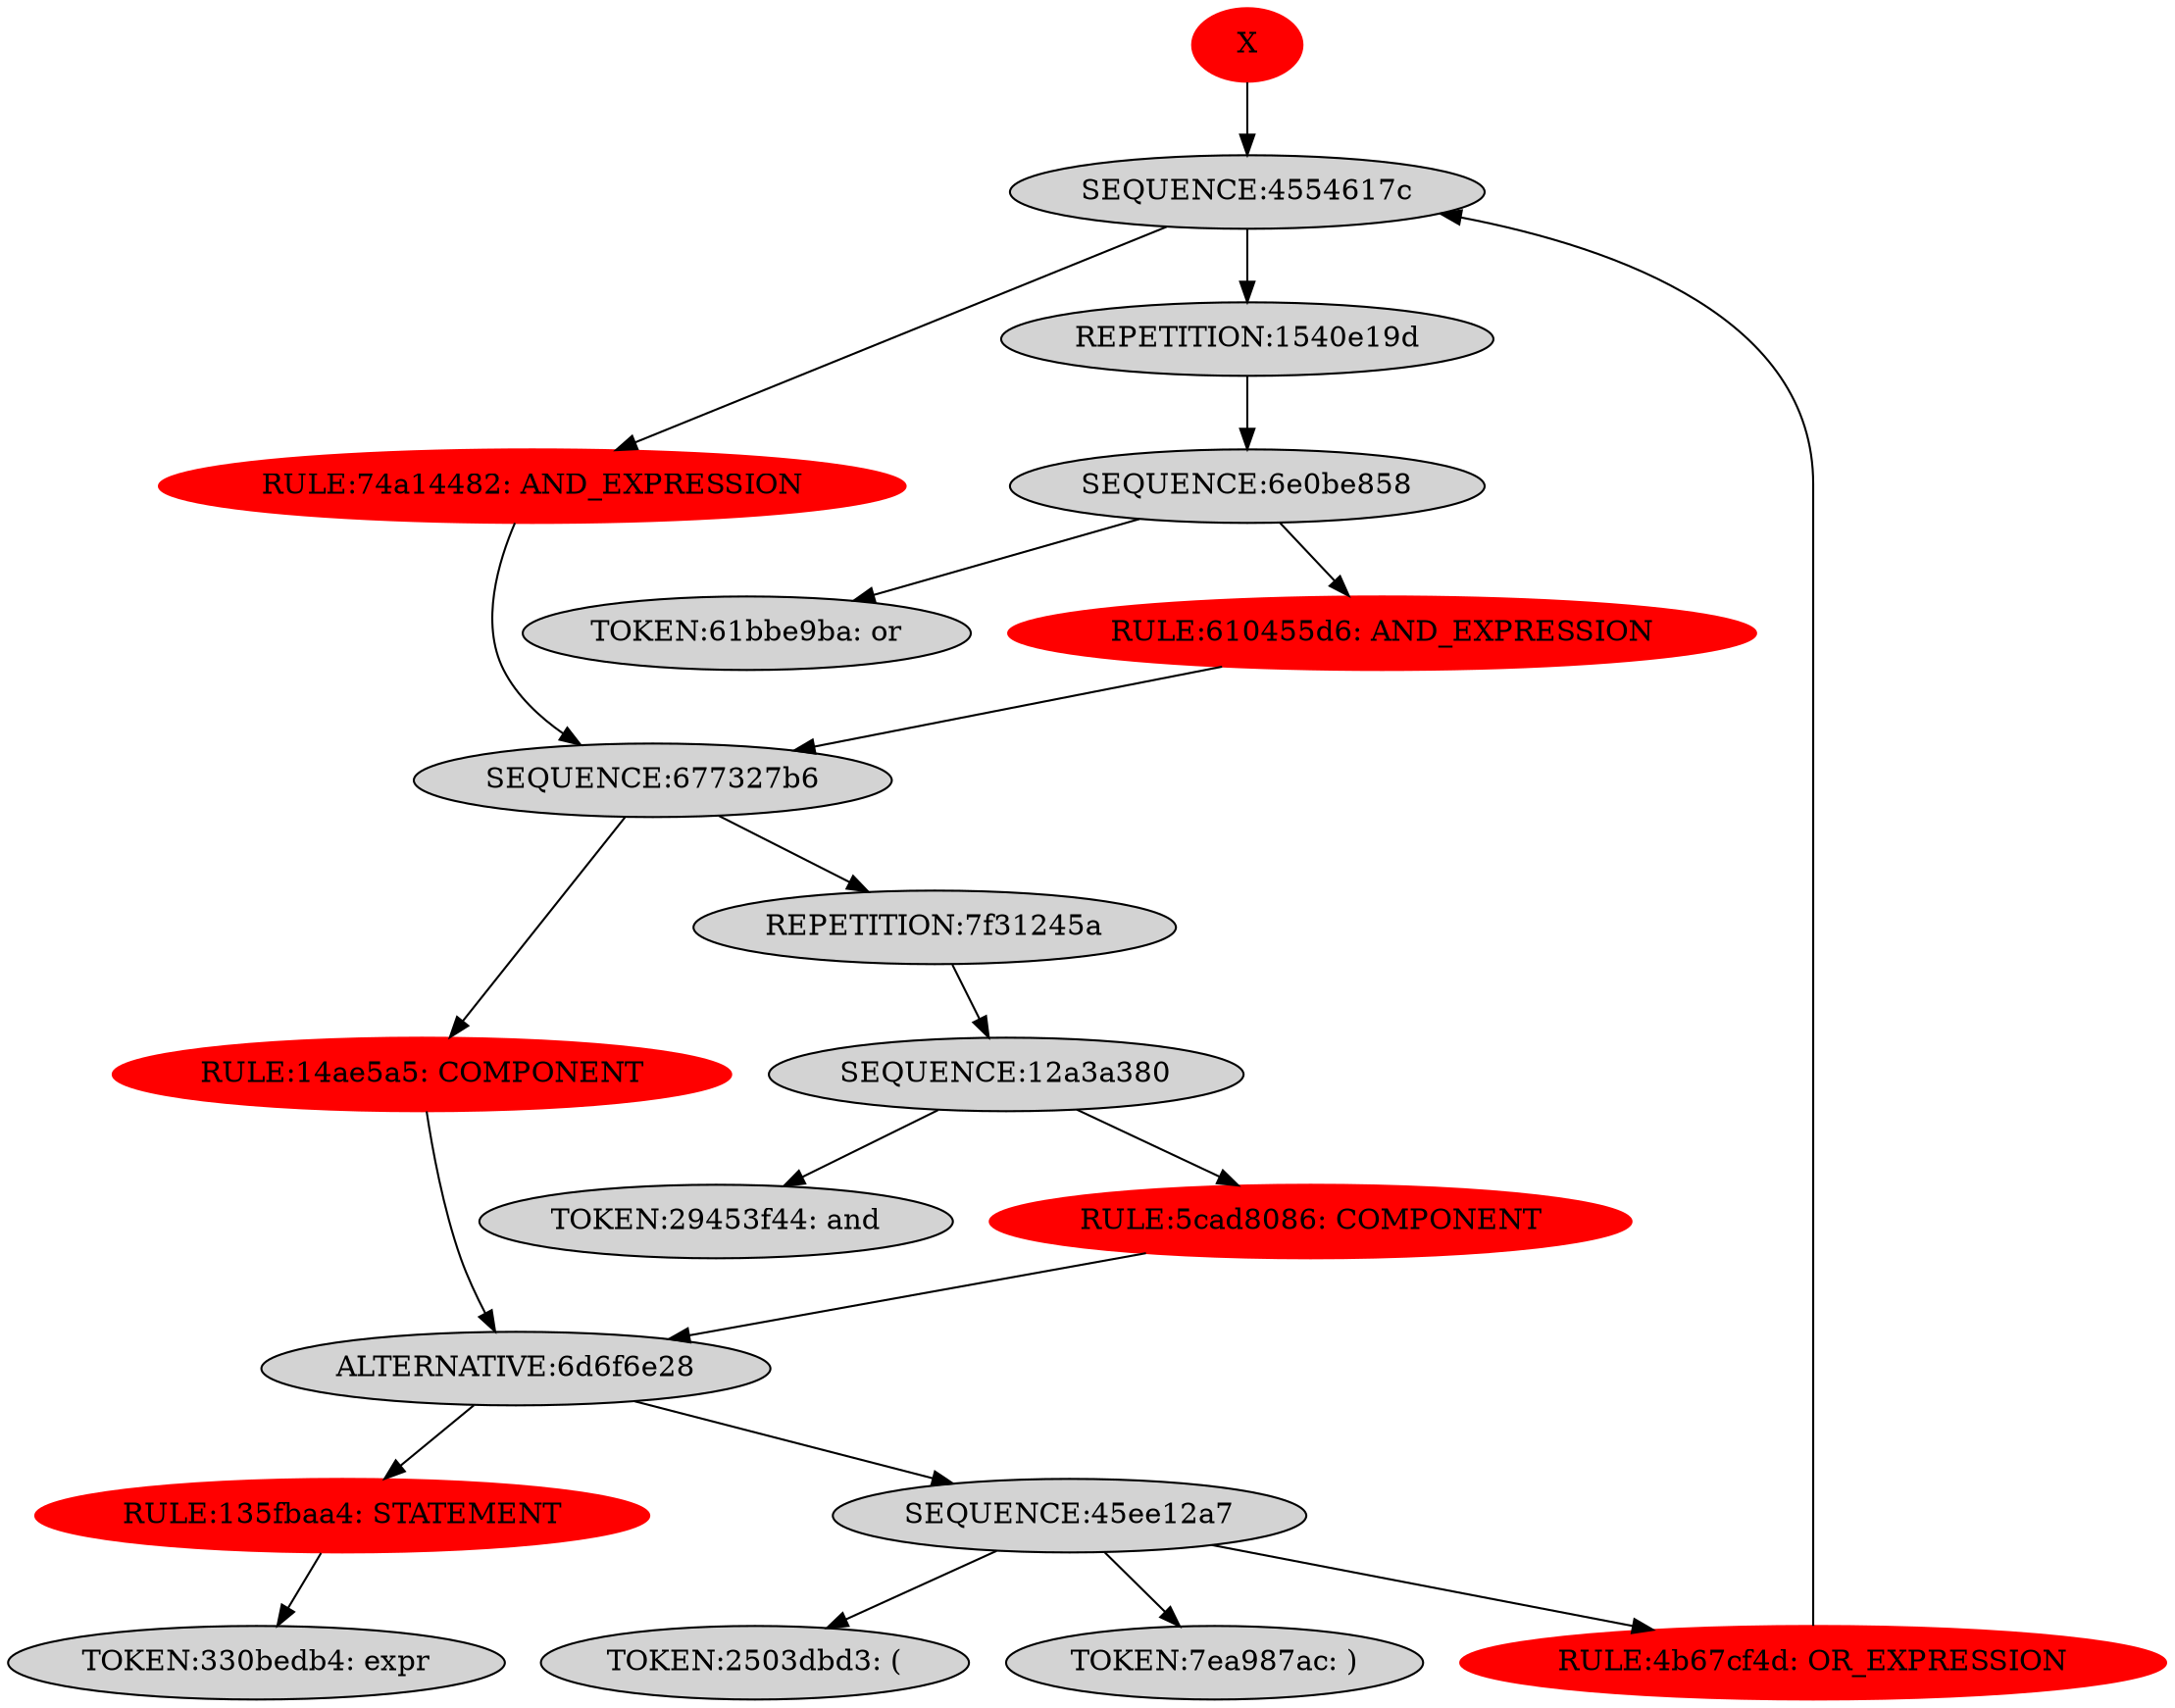 digraph G {
    node [style=filled];
    X -> "SEQUENCE:4554617c"
    X [color="1.0 1.0 1.0"];
    "SEQUENCE:4554617c" -> "RULE:74a14482: AND_EXPRESSION";
    "SEQUENCE:4554617c" -> "REPETITION:1540e19d";
    "RULE:74a14482: AND_EXPRESSION" -> "SEQUENCE:677327b6";
    "SEQUENCE:677327b6" -> "RULE:14ae5a5: COMPONENT";
    "SEQUENCE:677327b6" -> "REPETITION:7f31245a";
    "RULE:14ae5a5: COMPONENT" -> "ALTERNATIVE:6d6f6e28";
    "ALTERNATIVE:6d6f6e28" -> "RULE:135fbaa4: STATEMENT";
    "ALTERNATIVE:6d6f6e28" -> "SEQUENCE:45ee12a7";
    "RULE:135fbaa4: STATEMENT" -> "TOKEN:330bedb4: expr";
    "RULE:135fbaa4: STATEMENT" [color="1.0 1.0 1.0"];
    "SEQUENCE:45ee12a7" -> "TOKEN:2503dbd3: (";
    "SEQUENCE:45ee12a7" -> "RULE:4b67cf4d: OR_EXPRESSION";
    "SEQUENCE:45ee12a7" -> "TOKEN:7ea987ac: )";
    "RULE:4b67cf4d: OR_EXPRESSION" -> "SEQUENCE:4554617c";
    "RULE:4b67cf4d: OR_EXPRESSION" [color="1.0 1.0 1.0"];
    "RULE:14ae5a5: COMPONENT" [color="1.0 1.0 1.0"];
    "REPETITION:7f31245a" -> "SEQUENCE:12a3a380";
    "SEQUENCE:12a3a380" -> "TOKEN:29453f44: and";
    "SEQUENCE:12a3a380" -> "RULE:5cad8086: COMPONENT";
    "RULE:5cad8086: COMPONENT" -> "ALTERNATIVE:6d6f6e28";
    "RULE:5cad8086: COMPONENT" [color="1.0 1.0 1.0"];
    "RULE:74a14482: AND_EXPRESSION" [color="1.0 1.0 1.0"];
    "REPETITION:1540e19d" -> "SEQUENCE:6e0be858";
    "SEQUENCE:6e0be858" -> "TOKEN:61bbe9ba: or";
    "SEQUENCE:6e0be858" -> "RULE:610455d6: AND_EXPRESSION";
    "RULE:610455d6: AND_EXPRESSION" -> "SEQUENCE:677327b6";
    "RULE:610455d6: AND_EXPRESSION" [color="1.0 1.0 1.0"];
}